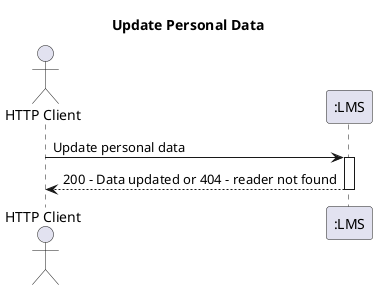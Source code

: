 @startuml
title Update Personal Data
actor HTTP_Client as "HTTP Client"
participant LMS as ":LMS"
autoactivate on

HTTP_Client -> LMS : Update personal data
LMS --> HTTP_Client : 200 - Data updated or 404 - reader not found

@enduml